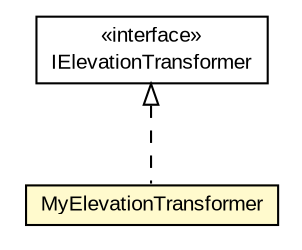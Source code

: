 #!/usr/local/bin/dot
#
# Class diagram 
# Generated by UMLGraph version R5_6-24-gf6e263 (http://www.umlgraph.org/)
#

digraph G {
	edge [fontname="arial",fontsize=10,labelfontname="arial",labelfontsize=10];
	node [fontname="arial",fontsize=10,shape=plaintext];
	nodesep=0.25;
	ranksep=0.5;
	// edu.arizona.biosemantics.semanticmarkup.markupelement.elevation.transform.MyElevationTransformer
	c101720 [label=<<table title="edu.arizona.biosemantics.semanticmarkup.markupelement.elevation.transform.MyElevationTransformer" border="0" cellborder="1" cellspacing="0" cellpadding="2" port="p" bgcolor="lemonChiffon" href="./MyElevationTransformer.html">
		<tr><td><table border="0" cellspacing="0" cellpadding="1">
<tr><td align="center" balign="center"> MyElevationTransformer </td></tr>
		</table></td></tr>
		</table>>, URL="./MyElevationTransformer.html", fontname="arial", fontcolor="black", fontsize=10.0];
	// edu.arizona.biosemantics.semanticmarkup.markupelement.elevation.transform.IElevationTransformer
	c101721 [label=<<table title="edu.arizona.biosemantics.semanticmarkup.markupelement.elevation.transform.IElevationTransformer" border="0" cellborder="1" cellspacing="0" cellpadding="2" port="p" href="./IElevationTransformer.html">
		<tr><td><table border="0" cellspacing="0" cellpadding="1">
<tr><td align="center" balign="center"> &#171;interface&#187; </td></tr>
<tr><td align="center" balign="center"> IElevationTransformer </td></tr>
		</table></td></tr>
		</table>>, URL="./IElevationTransformer.html", fontname="arial", fontcolor="black", fontsize=10.0];
	//edu.arizona.biosemantics.semanticmarkup.markupelement.elevation.transform.MyElevationTransformer implements edu.arizona.biosemantics.semanticmarkup.markupelement.elevation.transform.IElevationTransformer
	c101721:p -> c101720:p [dir=back,arrowtail=empty,style=dashed];
}

